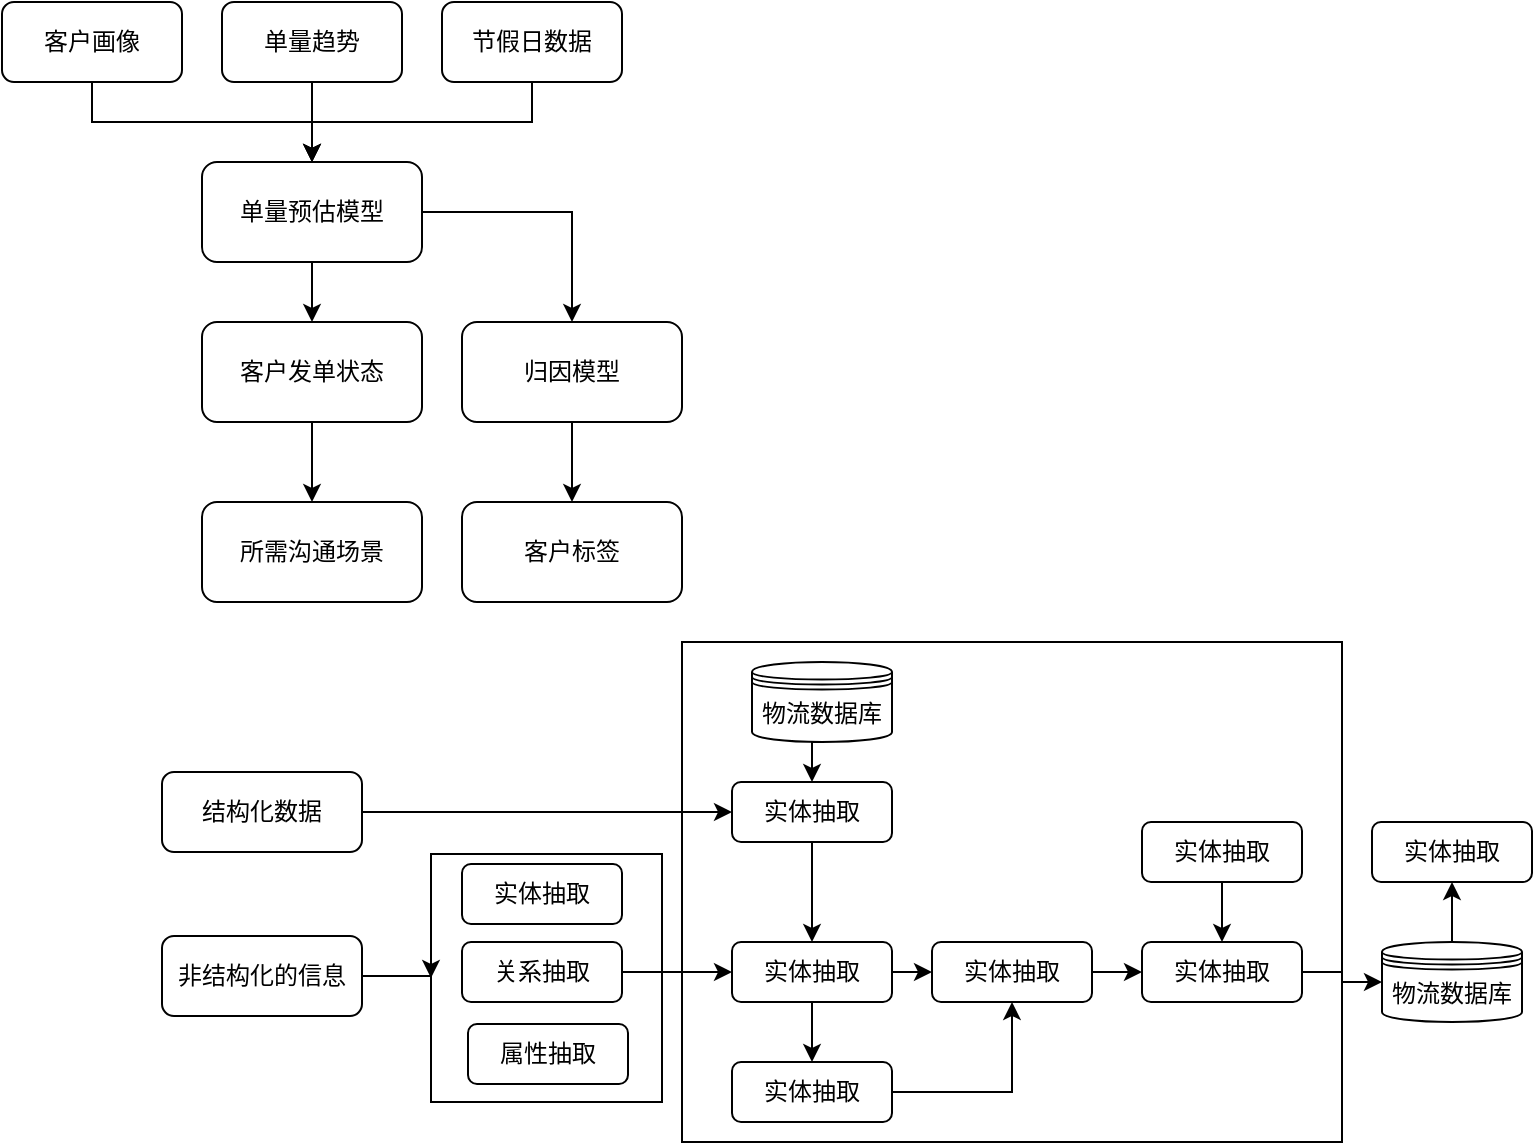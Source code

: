 <mxfile version="22.1.3" type="github">
  <diagram name="第 1 页" id="1fefyDnXjUZdEo9_8dic">
    <mxGraphModel dx="1102" dy="564" grid="1" gridSize="10" guides="1" tooltips="1" connect="1" arrows="1" fold="1" page="1" pageScale="1" pageWidth="827" pageHeight="1169" math="0" shadow="0">
      <root>
        <mxCell id="0" />
        <mxCell id="1" parent="0" />
        <mxCell id="SO88vkvHIuP_M66l9cf_-28" value="" style="rounded=0;whiteSpace=wrap;html=1;" vertex="1" parent="1">
          <mxGeometry x="450" y="640" width="330" height="250" as="geometry" />
        </mxCell>
        <mxCell id="SO88vkvHIuP_M66l9cf_-39" value="" style="rounded=0;whiteSpace=wrap;html=1;" vertex="1" parent="1">
          <mxGeometry x="324.5" y="746" width="115.5" height="124" as="geometry" />
        </mxCell>
        <mxCell id="SO88vkvHIuP_M66l9cf_-10" style="edgeStyle=orthogonalEdgeStyle;rounded=0;orthogonalLoop=1;jettySize=auto;html=1;entryX=0.5;entryY=0;entryDx=0;entryDy=0;exitX=0.5;exitY=1;exitDx=0;exitDy=0;" edge="1" parent="1" source="SO88vkvHIuP_M66l9cf_-1" target="SO88vkvHIuP_M66l9cf_-4">
          <mxGeometry relative="1" as="geometry" />
        </mxCell>
        <mxCell id="SO88vkvHIuP_M66l9cf_-1" value="客户画像" style="rounded=1;whiteSpace=wrap;html=1;" vertex="1" parent="1">
          <mxGeometry x="110" y="320" width="90" height="40" as="geometry" />
        </mxCell>
        <mxCell id="SO88vkvHIuP_M66l9cf_-11" style="edgeStyle=orthogonalEdgeStyle;rounded=0;orthogonalLoop=1;jettySize=auto;html=1;" edge="1" parent="1" source="SO88vkvHIuP_M66l9cf_-2">
          <mxGeometry relative="1" as="geometry">
            <mxPoint x="265" y="400" as="targetPoint" />
          </mxGeometry>
        </mxCell>
        <mxCell id="SO88vkvHIuP_M66l9cf_-2" value="单量趋势" style="rounded=1;whiteSpace=wrap;html=1;" vertex="1" parent="1">
          <mxGeometry x="220" y="320" width="90" height="40" as="geometry" />
        </mxCell>
        <mxCell id="SO88vkvHIuP_M66l9cf_-12" style="edgeStyle=orthogonalEdgeStyle;rounded=0;orthogonalLoop=1;jettySize=auto;html=1;entryX=0.5;entryY=0;entryDx=0;entryDy=0;exitX=0.5;exitY=1;exitDx=0;exitDy=0;" edge="1" parent="1" source="SO88vkvHIuP_M66l9cf_-3" target="SO88vkvHIuP_M66l9cf_-4">
          <mxGeometry relative="1" as="geometry" />
        </mxCell>
        <mxCell id="SO88vkvHIuP_M66l9cf_-3" value="节假日数据" style="rounded=1;whiteSpace=wrap;html=1;" vertex="1" parent="1">
          <mxGeometry x="330" y="320" width="90" height="40" as="geometry" />
        </mxCell>
        <mxCell id="SO88vkvHIuP_M66l9cf_-13" style="edgeStyle=orthogonalEdgeStyle;rounded=0;orthogonalLoop=1;jettySize=auto;html=1;entryX=0.5;entryY=0;entryDx=0;entryDy=0;exitX=1;exitY=0.5;exitDx=0;exitDy=0;" edge="1" parent="1" source="SO88vkvHIuP_M66l9cf_-4" target="SO88vkvHIuP_M66l9cf_-6">
          <mxGeometry relative="1" as="geometry" />
        </mxCell>
        <mxCell id="SO88vkvHIuP_M66l9cf_-14" style="edgeStyle=orthogonalEdgeStyle;rounded=0;orthogonalLoop=1;jettySize=auto;html=1;entryX=0.5;entryY=0;entryDx=0;entryDy=0;" edge="1" parent="1" source="SO88vkvHIuP_M66l9cf_-4" target="SO88vkvHIuP_M66l9cf_-5">
          <mxGeometry relative="1" as="geometry" />
        </mxCell>
        <mxCell id="SO88vkvHIuP_M66l9cf_-4" value="单量预估模型" style="rounded=1;whiteSpace=wrap;html=1;" vertex="1" parent="1">
          <mxGeometry x="210" y="400" width="110" height="50" as="geometry" />
        </mxCell>
        <mxCell id="SO88vkvHIuP_M66l9cf_-15" style="edgeStyle=orthogonalEdgeStyle;rounded=0;orthogonalLoop=1;jettySize=auto;html=1;entryX=0.5;entryY=0;entryDx=0;entryDy=0;" edge="1" parent="1" source="SO88vkvHIuP_M66l9cf_-5" target="SO88vkvHIuP_M66l9cf_-9">
          <mxGeometry relative="1" as="geometry" />
        </mxCell>
        <mxCell id="SO88vkvHIuP_M66l9cf_-5" value="客户发单状态&lt;br&gt;" style="rounded=1;whiteSpace=wrap;html=1;" vertex="1" parent="1">
          <mxGeometry x="210" y="480" width="110" height="50" as="geometry" />
        </mxCell>
        <mxCell id="SO88vkvHIuP_M66l9cf_-16" value="" style="edgeStyle=orthogonalEdgeStyle;rounded=0;orthogonalLoop=1;jettySize=auto;html=1;" edge="1" parent="1" source="SO88vkvHIuP_M66l9cf_-6" target="SO88vkvHIuP_M66l9cf_-7">
          <mxGeometry relative="1" as="geometry" />
        </mxCell>
        <mxCell id="SO88vkvHIuP_M66l9cf_-6" value="归因模型" style="rounded=1;whiteSpace=wrap;html=1;" vertex="1" parent="1">
          <mxGeometry x="340" y="480" width="110" height="50" as="geometry" />
        </mxCell>
        <mxCell id="SO88vkvHIuP_M66l9cf_-7" value="客户标签" style="rounded=1;whiteSpace=wrap;html=1;" vertex="1" parent="1">
          <mxGeometry x="340" y="570" width="110" height="50" as="geometry" />
        </mxCell>
        <mxCell id="SO88vkvHIuP_M66l9cf_-9" value="所需沟通场景" style="rounded=1;whiteSpace=wrap;html=1;" vertex="1" parent="1">
          <mxGeometry x="210" y="570" width="110" height="50" as="geometry" />
        </mxCell>
        <mxCell id="SO88vkvHIuP_M66l9cf_-43" style="edgeStyle=orthogonalEdgeStyle;rounded=0;orthogonalLoop=1;jettySize=auto;html=1;entryX=0;entryY=0.5;entryDx=0;entryDy=0;" edge="1" parent="1" source="SO88vkvHIuP_M66l9cf_-19" target="SO88vkvHIuP_M66l9cf_-30">
          <mxGeometry relative="1" as="geometry" />
        </mxCell>
        <mxCell id="SO88vkvHIuP_M66l9cf_-19" value="结构化数据" style="rounded=1;whiteSpace=wrap;html=1;" vertex="1" parent="1">
          <mxGeometry x="190" y="705" width="100" height="40" as="geometry" />
        </mxCell>
        <mxCell id="SO88vkvHIuP_M66l9cf_-42" style="edgeStyle=orthogonalEdgeStyle;rounded=0;orthogonalLoop=1;jettySize=auto;html=1;exitX=1;exitY=0.5;exitDx=0;exitDy=0;entryX=0;entryY=0.5;entryDx=0;entryDy=0;" edge="1" parent="1" source="SO88vkvHIuP_M66l9cf_-20" target="SO88vkvHIuP_M66l9cf_-39">
          <mxGeometry relative="1" as="geometry" />
        </mxCell>
        <mxCell id="SO88vkvHIuP_M66l9cf_-20" value="非结构化的信息" style="rounded=1;whiteSpace=wrap;html=1;" vertex="1" parent="1">
          <mxGeometry x="190" y="787" width="100" height="40" as="geometry" />
        </mxCell>
        <mxCell id="SO88vkvHIuP_M66l9cf_-40" style="edgeStyle=orthogonalEdgeStyle;rounded=0;orthogonalLoop=1;jettySize=auto;html=1;exitX=1;exitY=0.5;exitDx=0;exitDy=0;entryX=0;entryY=0.5;entryDx=0;entryDy=0;" edge="1" parent="1" source="SO88vkvHIuP_M66l9cf_-24" target="SO88vkvHIuP_M66l9cf_-31">
          <mxGeometry relative="1" as="geometry" />
        </mxCell>
        <mxCell id="SO88vkvHIuP_M66l9cf_-24" value="关系抽取" style="rounded=1;whiteSpace=wrap;html=1;" vertex="1" parent="1">
          <mxGeometry x="340" y="790" width="80" height="30" as="geometry" />
        </mxCell>
        <mxCell id="SO88vkvHIuP_M66l9cf_-25" value="属性抽取" style="rounded=1;whiteSpace=wrap;html=1;" vertex="1" parent="1">
          <mxGeometry x="343" y="831" width="80" height="30" as="geometry" />
        </mxCell>
        <mxCell id="SO88vkvHIuP_M66l9cf_-26" value="实体抽取" style="rounded=1;whiteSpace=wrap;html=1;" vertex="1" parent="1">
          <mxGeometry x="340" y="751" width="80" height="30" as="geometry" />
        </mxCell>
        <mxCell id="SO88vkvHIuP_M66l9cf_-48" style="edgeStyle=orthogonalEdgeStyle;rounded=0;orthogonalLoop=1;jettySize=auto;html=1;exitX=0.5;exitY=1;exitDx=0;exitDy=0;entryX=0.5;entryY=0;entryDx=0;entryDy=0;" edge="1" parent="1" source="SO88vkvHIuP_M66l9cf_-29" target="SO88vkvHIuP_M66l9cf_-30">
          <mxGeometry relative="1" as="geometry" />
        </mxCell>
        <mxCell id="SO88vkvHIuP_M66l9cf_-29" value="物流数据库" style="shape=datastore;whiteSpace=wrap;html=1;" vertex="1" parent="1">
          <mxGeometry x="485" y="650" width="70" height="40" as="geometry" />
        </mxCell>
        <mxCell id="SO88vkvHIuP_M66l9cf_-49" style="edgeStyle=orthogonalEdgeStyle;rounded=0;orthogonalLoop=1;jettySize=auto;html=1;exitX=0.5;exitY=1;exitDx=0;exitDy=0;entryX=0.5;entryY=0;entryDx=0;entryDy=0;" edge="1" parent="1" source="SO88vkvHIuP_M66l9cf_-30" target="SO88vkvHIuP_M66l9cf_-31">
          <mxGeometry relative="1" as="geometry" />
        </mxCell>
        <mxCell id="SO88vkvHIuP_M66l9cf_-30" value="实体抽取" style="rounded=1;whiteSpace=wrap;html=1;" vertex="1" parent="1">
          <mxGeometry x="475" y="710" width="80" height="30" as="geometry" />
        </mxCell>
        <mxCell id="SO88vkvHIuP_M66l9cf_-44" style="edgeStyle=orthogonalEdgeStyle;rounded=0;orthogonalLoop=1;jettySize=auto;html=1;exitX=1;exitY=0.5;exitDx=0;exitDy=0;entryX=0;entryY=0.5;entryDx=0;entryDy=0;" edge="1" parent="1" source="SO88vkvHIuP_M66l9cf_-31" target="SO88vkvHIuP_M66l9cf_-33">
          <mxGeometry relative="1" as="geometry" />
        </mxCell>
        <mxCell id="SO88vkvHIuP_M66l9cf_-50" style="edgeStyle=orthogonalEdgeStyle;rounded=0;orthogonalLoop=1;jettySize=auto;html=1;exitX=0.5;exitY=1;exitDx=0;exitDy=0;entryX=0.5;entryY=0;entryDx=0;entryDy=0;" edge="1" parent="1" source="SO88vkvHIuP_M66l9cf_-31" target="SO88vkvHIuP_M66l9cf_-32">
          <mxGeometry relative="1" as="geometry" />
        </mxCell>
        <mxCell id="SO88vkvHIuP_M66l9cf_-31" value="实体抽取" style="rounded=1;whiteSpace=wrap;html=1;" vertex="1" parent="1">
          <mxGeometry x="475" y="790" width="80" height="30" as="geometry" />
        </mxCell>
        <mxCell id="SO88vkvHIuP_M66l9cf_-45" style="edgeStyle=orthogonalEdgeStyle;rounded=0;orthogonalLoop=1;jettySize=auto;html=1;exitX=1;exitY=0.5;exitDx=0;exitDy=0;entryX=0.5;entryY=1;entryDx=0;entryDy=0;" edge="1" parent="1" source="SO88vkvHIuP_M66l9cf_-32" target="SO88vkvHIuP_M66l9cf_-33">
          <mxGeometry relative="1" as="geometry" />
        </mxCell>
        <mxCell id="SO88vkvHIuP_M66l9cf_-32" value="实体抽取" style="rounded=1;whiteSpace=wrap;html=1;" vertex="1" parent="1">
          <mxGeometry x="475" y="850" width="80" height="30" as="geometry" />
        </mxCell>
        <mxCell id="SO88vkvHIuP_M66l9cf_-46" style="edgeStyle=orthogonalEdgeStyle;rounded=0;orthogonalLoop=1;jettySize=auto;html=1;exitX=1;exitY=0.5;exitDx=0;exitDy=0;entryX=0;entryY=0.5;entryDx=0;entryDy=0;" edge="1" parent="1" source="SO88vkvHIuP_M66l9cf_-33" target="SO88vkvHIuP_M66l9cf_-34">
          <mxGeometry relative="1" as="geometry" />
        </mxCell>
        <mxCell id="SO88vkvHIuP_M66l9cf_-33" value="实体抽取" style="rounded=1;whiteSpace=wrap;html=1;" vertex="1" parent="1">
          <mxGeometry x="575" y="790" width="80" height="30" as="geometry" />
        </mxCell>
        <mxCell id="SO88vkvHIuP_M66l9cf_-51" style="edgeStyle=orthogonalEdgeStyle;rounded=0;orthogonalLoop=1;jettySize=auto;html=1;exitX=1;exitY=0.5;exitDx=0;exitDy=0;entryX=0;entryY=0.5;entryDx=0;entryDy=0;" edge="1" parent="1" source="SO88vkvHIuP_M66l9cf_-34" target="SO88vkvHIuP_M66l9cf_-36">
          <mxGeometry relative="1" as="geometry" />
        </mxCell>
        <mxCell id="SO88vkvHIuP_M66l9cf_-34" value="实体抽取" style="rounded=1;whiteSpace=wrap;html=1;" vertex="1" parent="1">
          <mxGeometry x="680" y="790" width="80" height="30" as="geometry" />
        </mxCell>
        <mxCell id="SO88vkvHIuP_M66l9cf_-47" style="edgeStyle=orthogonalEdgeStyle;rounded=0;orthogonalLoop=1;jettySize=auto;html=1;exitX=0.5;exitY=1;exitDx=0;exitDy=0;entryX=0.5;entryY=0;entryDx=0;entryDy=0;" edge="1" parent="1" source="SO88vkvHIuP_M66l9cf_-35" target="SO88vkvHIuP_M66l9cf_-34">
          <mxGeometry relative="1" as="geometry" />
        </mxCell>
        <mxCell id="SO88vkvHIuP_M66l9cf_-35" value="实体抽取" style="rounded=1;whiteSpace=wrap;html=1;" vertex="1" parent="1">
          <mxGeometry x="680" y="730" width="80" height="30" as="geometry" />
        </mxCell>
        <mxCell id="SO88vkvHIuP_M66l9cf_-52" style="edgeStyle=orthogonalEdgeStyle;rounded=0;orthogonalLoop=1;jettySize=auto;html=1;exitX=0.5;exitY=0;exitDx=0;exitDy=0;entryX=0.5;entryY=1;entryDx=0;entryDy=0;" edge="1" parent="1" source="SO88vkvHIuP_M66l9cf_-36" target="SO88vkvHIuP_M66l9cf_-37">
          <mxGeometry relative="1" as="geometry" />
        </mxCell>
        <mxCell id="SO88vkvHIuP_M66l9cf_-36" value="物流数据库" style="shape=datastore;whiteSpace=wrap;html=1;" vertex="1" parent="1">
          <mxGeometry x="800" y="790" width="70" height="40" as="geometry" />
        </mxCell>
        <mxCell id="SO88vkvHIuP_M66l9cf_-37" value="实体抽取" style="rounded=1;whiteSpace=wrap;html=1;" vertex="1" parent="1">
          <mxGeometry x="795" y="730" width="80" height="30" as="geometry" />
        </mxCell>
      </root>
    </mxGraphModel>
  </diagram>
</mxfile>
